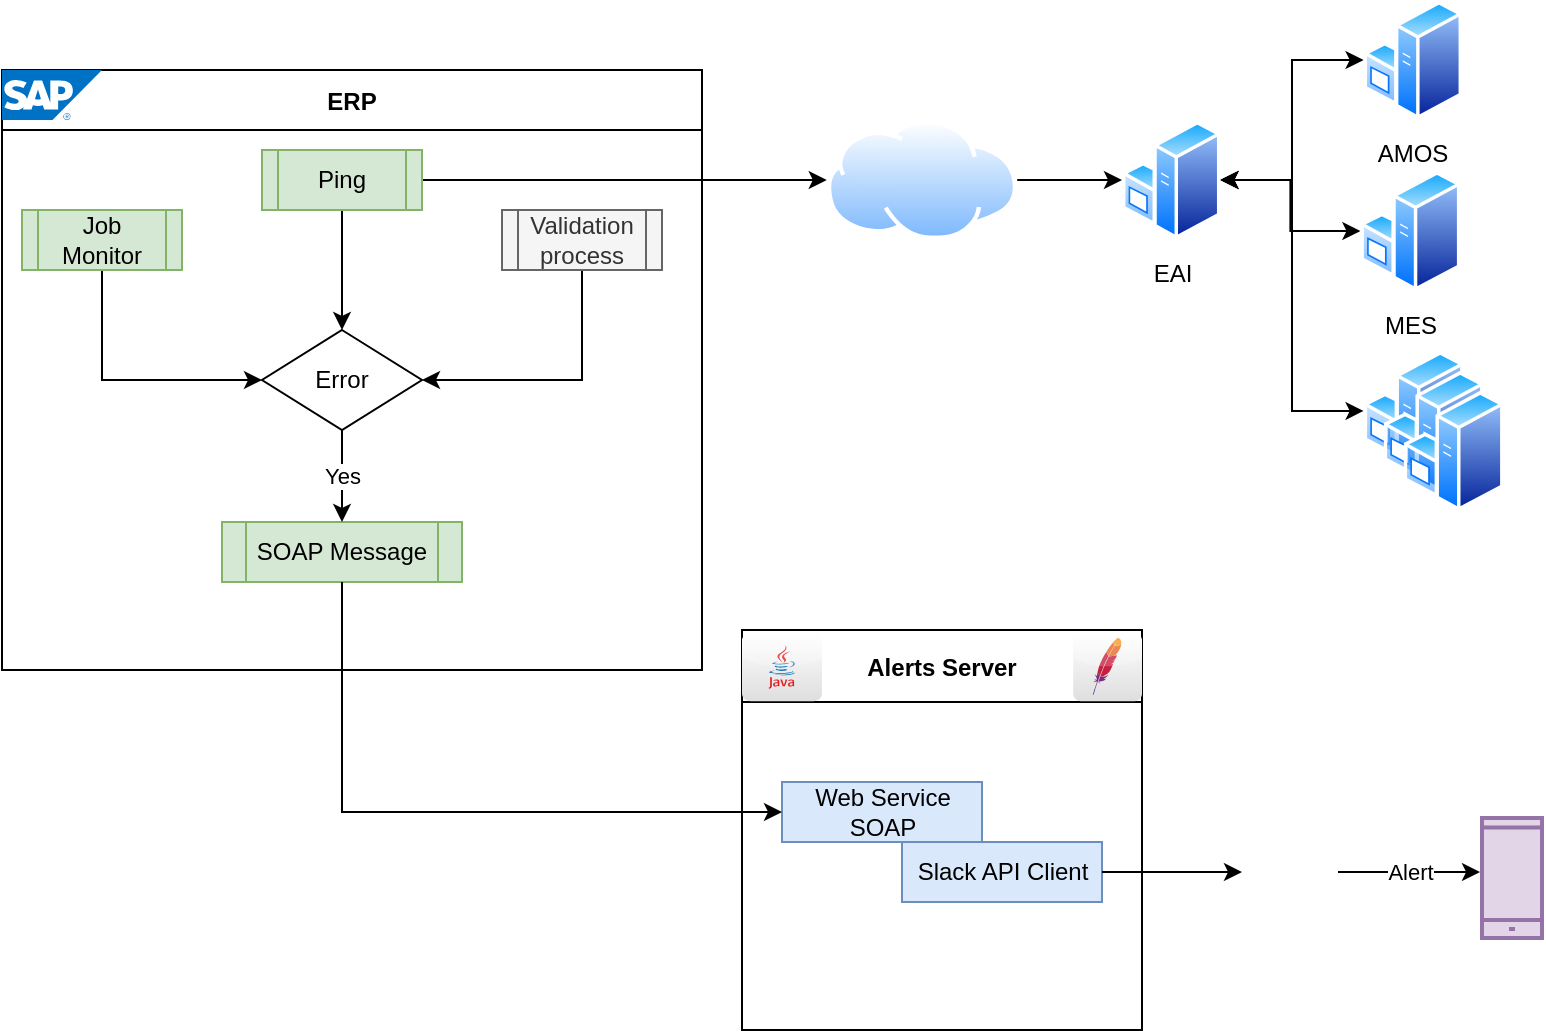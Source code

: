 <mxfile version="14.4.9" type="github">
  <diagram id="6a731a19-8d31-9384-78a2-239565b7b9f0" name="Page-1">
    <mxGraphModel dx="940" dy="755" grid="1" gridSize="10" guides="1" tooltips="1" connect="1" arrows="1" fold="1" page="1" pageScale="1" pageWidth="1169" pageHeight="827" background="none" math="0" shadow="0">
      <root>
        <mxCell id="0" />
        <mxCell id="1" parent="0" />
        <mxCell id="pzEMn2OBgUVC1diUB32a-59" style="edgeStyle=orthogonalEdgeStyle;rounded=0;orthogonalLoop=1;jettySize=auto;html=1;" edge="1" parent="1" source="pzEMn2OBgUVC1diUB32a-56" target="pzEMn2OBgUVC1diUB32a-57">
          <mxGeometry relative="1" as="geometry" />
        </mxCell>
        <mxCell id="pzEMn2OBgUVC1diUB32a-56" value="" style="aspect=fixed;perimeter=ellipsePerimeter;html=1;align=center;shadow=0;dashed=0;spacingTop=3;image;image=img/lib/active_directory/internet_cloud.svg;" vertex="1" parent="1">
          <mxGeometry x="472.38" y="75" width="95.24" height="60" as="geometry" />
        </mxCell>
        <mxCell id="pzEMn2OBgUVC1diUB32a-107" style="edgeStyle=orthogonalEdgeStyle;rounded=0;orthogonalLoop=1;jettySize=auto;html=1;entryX=0;entryY=0.5;entryDx=0;entryDy=0;fontSize=12;startArrow=classic;startFill=1;" edge="1" parent="1" source="pzEMn2OBgUVC1diUB32a-57" target="pzEMn2OBgUVC1diUB32a-97">
          <mxGeometry relative="1" as="geometry" />
        </mxCell>
        <mxCell id="pzEMn2OBgUVC1diUB32a-108" style="edgeStyle=orthogonalEdgeStyle;rounded=0;orthogonalLoop=1;jettySize=auto;html=1;startArrow=classic;startFill=1;fontSize=12;" edge="1" parent="1" source="pzEMn2OBgUVC1diUB32a-57" target="pzEMn2OBgUVC1diUB32a-105">
          <mxGeometry relative="1" as="geometry" />
        </mxCell>
        <mxCell id="pzEMn2OBgUVC1diUB32a-112" style="edgeStyle=orthogonalEdgeStyle;rounded=0;orthogonalLoop=1;jettySize=auto;html=1;entryX=0;entryY=0.5;entryDx=0;entryDy=0;startArrow=classic;startFill=1;fontSize=12;" edge="1" parent="1" source="pzEMn2OBgUVC1diUB32a-57" target="pzEMn2OBgUVC1diUB32a-109">
          <mxGeometry relative="1" as="geometry" />
        </mxCell>
        <mxCell id="pzEMn2OBgUVC1diUB32a-57" value="EAI" style="aspect=fixed;perimeter=ellipsePerimeter;html=1;align=center;shadow=0;dashed=0;spacingTop=3;image;image=img/lib/active_directory/windows_server.svg;" vertex="1" parent="1">
          <mxGeometry x="620" y="75" width="49.2" height="60" as="geometry" />
        </mxCell>
        <mxCell id="pzEMn2OBgUVC1diUB32a-63" style="edgeStyle=orthogonalEdgeStyle;rounded=0;orthogonalLoop=1;jettySize=auto;html=1;entryX=0;entryY=0.5;entryDx=0;entryDy=0;" edge="1" parent="1" source="pzEMn2OBgUVC1diUB32a-62" target="pzEMn2OBgUVC1diUB32a-56">
          <mxGeometry relative="1" as="geometry">
            <mxPoint x="290.0" y="105" as="targetPoint" />
          </mxGeometry>
        </mxCell>
        <mxCell id="pzEMn2OBgUVC1diUB32a-66" style="edgeStyle=orthogonalEdgeStyle;rounded=0;orthogonalLoop=1;jettySize=auto;html=1;" edge="1" parent="1" source="pzEMn2OBgUVC1diUB32a-62" target="pzEMn2OBgUVC1diUB32a-65">
          <mxGeometry relative="1" as="geometry" />
        </mxCell>
        <mxCell id="pzEMn2OBgUVC1diUB32a-62" value="Ping" style="shape=process;whiteSpace=wrap;html=1;backgroundOutline=1;fillColor=#d5e8d4;strokeColor=#82b366;" vertex="1" parent="1">
          <mxGeometry x="190" y="90" width="80" height="30" as="geometry" />
        </mxCell>
        <mxCell id="pzEMn2OBgUVC1diUB32a-72" value="ERP" style="swimlane;startSize=30;" vertex="1" parent="1">
          <mxGeometry x="60" y="50" width="350" height="300" as="geometry" />
        </mxCell>
        <mxCell id="pzEMn2OBgUVC1diUB32a-77" value="SOAP Message" style="shape=process;whiteSpace=wrap;html=1;backgroundOutline=1;fillColor=#d5e8d4;strokeColor=#82b366;" vertex="1" parent="pzEMn2OBgUVC1diUB32a-72">
          <mxGeometry x="110" y="226" width="120" height="30" as="geometry" />
        </mxCell>
        <mxCell id="pzEMn2OBgUVC1diUB32a-83" value="" style="aspect=fixed;html=1;points=[];align=center;image;fontSize=12;image=img/lib/mscae/SAP_HANA_on_Azure.svg;" vertex="1" parent="pzEMn2OBgUVC1diUB32a-72">
          <mxGeometry width="50" height="25" as="geometry" />
        </mxCell>
        <mxCell id="pzEMn2OBgUVC1diUB32a-65" value="Error" style="rhombus;whiteSpace=wrap;html=1;" vertex="1" parent="pzEMn2OBgUVC1diUB32a-72">
          <mxGeometry x="130" y="130" width="80" height="50" as="geometry" />
        </mxCell>
        <mxCell id="pzEMn2OBgUVC1diUB32a-78" value="Yes" style="edgeStyle=orthogonalEdgeStyle;rounded=0;orthogonalLoop=1;jettySize=auto;html=1;entryX=0.5;entryY=0;entryDx=0;entryDy=0;" edge="1" parent="pzEMn2OBgUVC1diUB32a-72" source="pzEMn2OBgUVC1diUB32a-65" target="pzEMn2OBgUVC1diUB32a-77">
          <mxGeometry relative="1" as="geometry" />
        </mxCell>
        <mxCell id="pzEMn2OBgUVC1diUB32a-119" style="edgeStyle=orthogonalEdgeStyle;rounded=0;orthogonalLoop=1;jettySize=auto;html=1;entryX=0;entryY=0.5;entryDx=0;entryDy=0;startArrow=none;startFill=0;fontSize=12;exitX=0.5;exitY=1;exitDx=0;exitDy=0;" edge="1" parent="pzEMn2OBgUVC1diUB32a-72" source="pzEMn2OBgUVC1diUB32a-101" target="pzEMn2OBgUVC1diUB32a-65">
          <mxGeometry relative="1" as="geometry" />
        </mxCell>
        <mxCell id="pzEMn2OBgUVC1diUB32a-101" value="Job Monitor" style="shape=process;whiteSpace=wrap;html=1;backgroundOutline=1;fillColor=#d5e8d4;strokeColor=#82b366;" vertex="1" parent="pzEMn2OBgUVC1diUB32a-72">
          <mxGeometry x="10" y="70" width="80" height="30" as="geometry" />
        </mxCell>
        <mxCell id="pzEMn2OBgUVC1diUB32a-118" style="edgeStyle=orthogonalEdgeStyle;rounded=0;orthogonalLoop=1;jettySize=auto;html=1;entryX=1;entryY=0.5;entryDx=0;entryDy=0;startArrow=none;startFill=0;fontSize=12;exitX=0.5;exitY=1;exitDx=0;exitDy=0;" edge="1" parent="pzEMn2OBgUVC1diUB32a-72" source="pzEMn2OBgUVC1diUB32a-115" target="pzEMn2OBgUVC1diUB32a-65">
          <mxGeometry relative="1" as="geometry" />
        </mxCell>
        <mxCell id="pzEMn2OBgUVC1diUB32a-115" value="Validation process" style="shape=process;whiteSpace=wrap;html=1;backgroundOutline=1;fillColor=#f5f5f5;strokeColor=#666666;fontColor=#333333;" vertex="1" parent="pzEMn2OBgUVC1diUB32a-72">
          <mxGeometry x="250" y="70" width="80" height="30" as="geometry" />
        </mxCell>
        <mxCell id="pzEMn2OBgUVC1diUB32a-73" value="Alerts Server" style="swimlane;startSize=36;" vertex="1" parent="1">
          <mxGeometry x="430" y="330" width="200.0" height="200" as="geometry">
            <mxRectangle x="310" y="254" width="110" height="23" as="alternateBounds" />
          </mxGeometry>
        </mxCell>
        <mxCell id="pzEMn2OBgUVC1diUB32a-81" value="" style="dashed=0;outlineConnect=0;html=1;align=center;labelPosition=center;verticalLabelPosition=bottom;verticalAlign=top;shape=mxgraph.webicons.apache;gradientColor=#DFDEDE" vertex="1" parent="pzEMn2OBgUVC1diUB32a-73">
          <mxGeometry x="165.6" y="1.6" width="34.4" height="34" as="geometry" />
        </mxCell>
        <mxCell id="pzEMn2OBgUVC1diUB32a-88" value="Web Service&lt;br&gt;SOAP" style="html=1;rounded=0;fillColor=#dae8fc;strokeColor=#6c8ebf;" vertex="1" parent="pzEMn2OBgUVC1diUB32a-73">
          <mxGeometry x="20" y="76" width="100" height="30" as="geometry" />
        </mxCell>
        <mxCell id="pzEMn2OBgUVC1diUB32a-93" value="Slack API Client" style="html=1;rounded=0;fillColor=#dae8fc;strokeColor=#6c8ebf;" vertex="1" parent="pzEMn2OBgUVC1diUB32a-73">
          <mxGeometry x="80" y="106" width="100" height="30" as="geometry" />
        </mxCell>
        <mxCell id="pzEMn2OBgUVC1diUB32a-96" value="" style="dashed=0;outlineConnect=0;html=1;align=center;labelPosition=center;verticalLabelPosition=bottom;verticalAlign=top;shape=mxgraph.webicons.java;gradientColor=#DFDEDE;fontSize=12;" vertex="1" parent="pzEMn2OBgUVC1diUB32a-73">
          <mxGeometry y="1.6" width="40" height="34" as="geometry" />
        </mxCell>
        <mxCell id="pzEMn2OBgUVC1diUB32a-76" value="Alert" style="edgeStyle=orthogonalEdgeStyle;rounded=0;orthogonalLoop=1;jettySize=auto;html=1;entryX=-0.033;entryY=0.45;entryDx=0;entryDy=0;entryPerimeter=0;exitX=1;exitY=0.5;exitDx=0;exitDy=0;" edge="1" parent="1" source="pzEMn2OBgUVC1diUB32a-95" target="pzEMn2OBgUVC1diUB32a-75">
          <mxGeometry relative="1" as="geometry">
            <mxPoint x="751" y="351" as="sourcePoint" />
          </mxGeometry>
        </mxCell>
        <mxCell id="pzEMn2OBgUVC1diUB32a-75" value="" style="html=1;verticalLabelPosition=bottom;align=center;labelBackgroundColor=#ffffff;verticalAlign=top;strokeWidth=2;strokeColor=#9673a6;shadow=0;dashed=0;shape=mxgraph.ios7.icons.smartphone;fillColor=#e1d5e7;" vertex="1" parent="1">
          <mxGeometry x="800" y="424" width="30" height="60" as="geometry" />
        </mxCell>
        <mxCell id="pzEMn2OBgUVC1diUB32a-92" style="edgeStyle=orthogonalEdgeStyle;rounded=0;orthogonalLoop=1;jettySize=auto;html=1;entryX=0;entryY=0.5;entryDx=0;entryDy=0;exitX=0.5;exitY=1;exitDx=0;exitDy=0;" edge="1" parent="1" source="pzEMn2OBgUVC1diUB32a-77" target="pzEMn2OBgUVC1diUB32a-88">
          <mxGeometry relative="1" as="geometry" />
        </mxCell>
        <mxCell id="pzEMn2OBgUVC1diUB32a-94" style="edgeStyle=orthogonalEdgeStyle;rounded=0;orthogonalLoop=1;jettySize=auto;html=1;entryX=0;entryY=0.5;entryDx=0;entryDy=0;" edge="1" parent="1" source="pzEMn2OBgUVC1diUB32a-93" target="pzEMn2OBgUVC1diUB32a-95">
          <mxGeometry relative="1" as="geometry">
            <mxPoint x="760" y="351" as="targetPoint" />
          </mxGeometry>
        </mxCell>
        <mxCell id="pzEMn2OBgUVC1diUB32a-95" value="" style="shape=image;html=1;verticalAlign=top;verticalLabelPosition=bottom;labelBackgroundColor=#ffffff;imageAspect=0;aspect=fixed;image=https://cdn4.iconfinder.com/data/icons/logos-and-brands/512/306_Slack_logo-128.png" vertex="1" parent="1">
          <mxGeometry x="680" y="427" width="48" height="48" as="geometry" />
        </mxCell>
        <mxCell id="pzEMn2OBgUVC1diUB32a-97" value="AMOS" style="aspect=fixed;perimeter=ellipsePerimeter;html=1;align=center;shadow=0;dashed=0;spacingTop=3;image;image=img/lib/active_directory/windows_server.svg;" vertex="1" parent="1">
          <mxGeometry x="740.8" y="15" width="49.2" height="60" as="geometry" />
        </mxCell>
        <mxCell id="pzEMn2OBgUVC1diUB32a-105" value="MES" style="aspect=fixed;perimeter=ellipsePerimeter;html=1;align=center;shadow=0;dashed=0;spacingTop=3;image;image=img/lib/active_directory/windows_server.svg;" vertex="1" parent="1">
          <mxGeometry x="739.2" y="100" width="50" height="60.98" as="geometry" />
        </mxCell>
        <mxCell id="pzEMn2OBgUVC1diUB32a-109" value="" style="aspect=fixed;perimeter=ellipsePerimeter;html=1;align=center;shadow=0;dashed=0;spacingTop=3;image;image=img/lib/active_directory/windows_server.svg;" vertex="1" parent="1">
          <mxGeometry x="740.8" y="190" width="50" height="60.98" as="geometry" />
        </mxCell>
        <mxCell id="pzEMn2OBgUVC1diUB32a-110" value="" style="aspect=fixed;perimeter=ellipsePerimeter;html=1;align=center;shadow=0;dashed=0;spacingTop=3;image;image=img/lib/active_directory/windows_server.svg;" vertex="1" parent="1">
          <mxGeometry x="750.8" y="200" width="50" height="60.98" as="geometry" />
        </mxCell>
        <mxCell id="pzEMn2OBgUVC1diUB32a-111" value="" style="aspect=fixed;perimeter=ellipsePerimeter;html=1;align=center;shadow=0;dashed=0;spacingTop=3;image;image=img/lib/active_directory/windows_server.svg;" vertex="1" parent="1">
          <mxGeometry x="760.8" y="210" width="50" height="60.98" as="geometry" />
        </mxCell>
      </root>
    </mxGraphModel>
  </diagram>
</mxfile>
